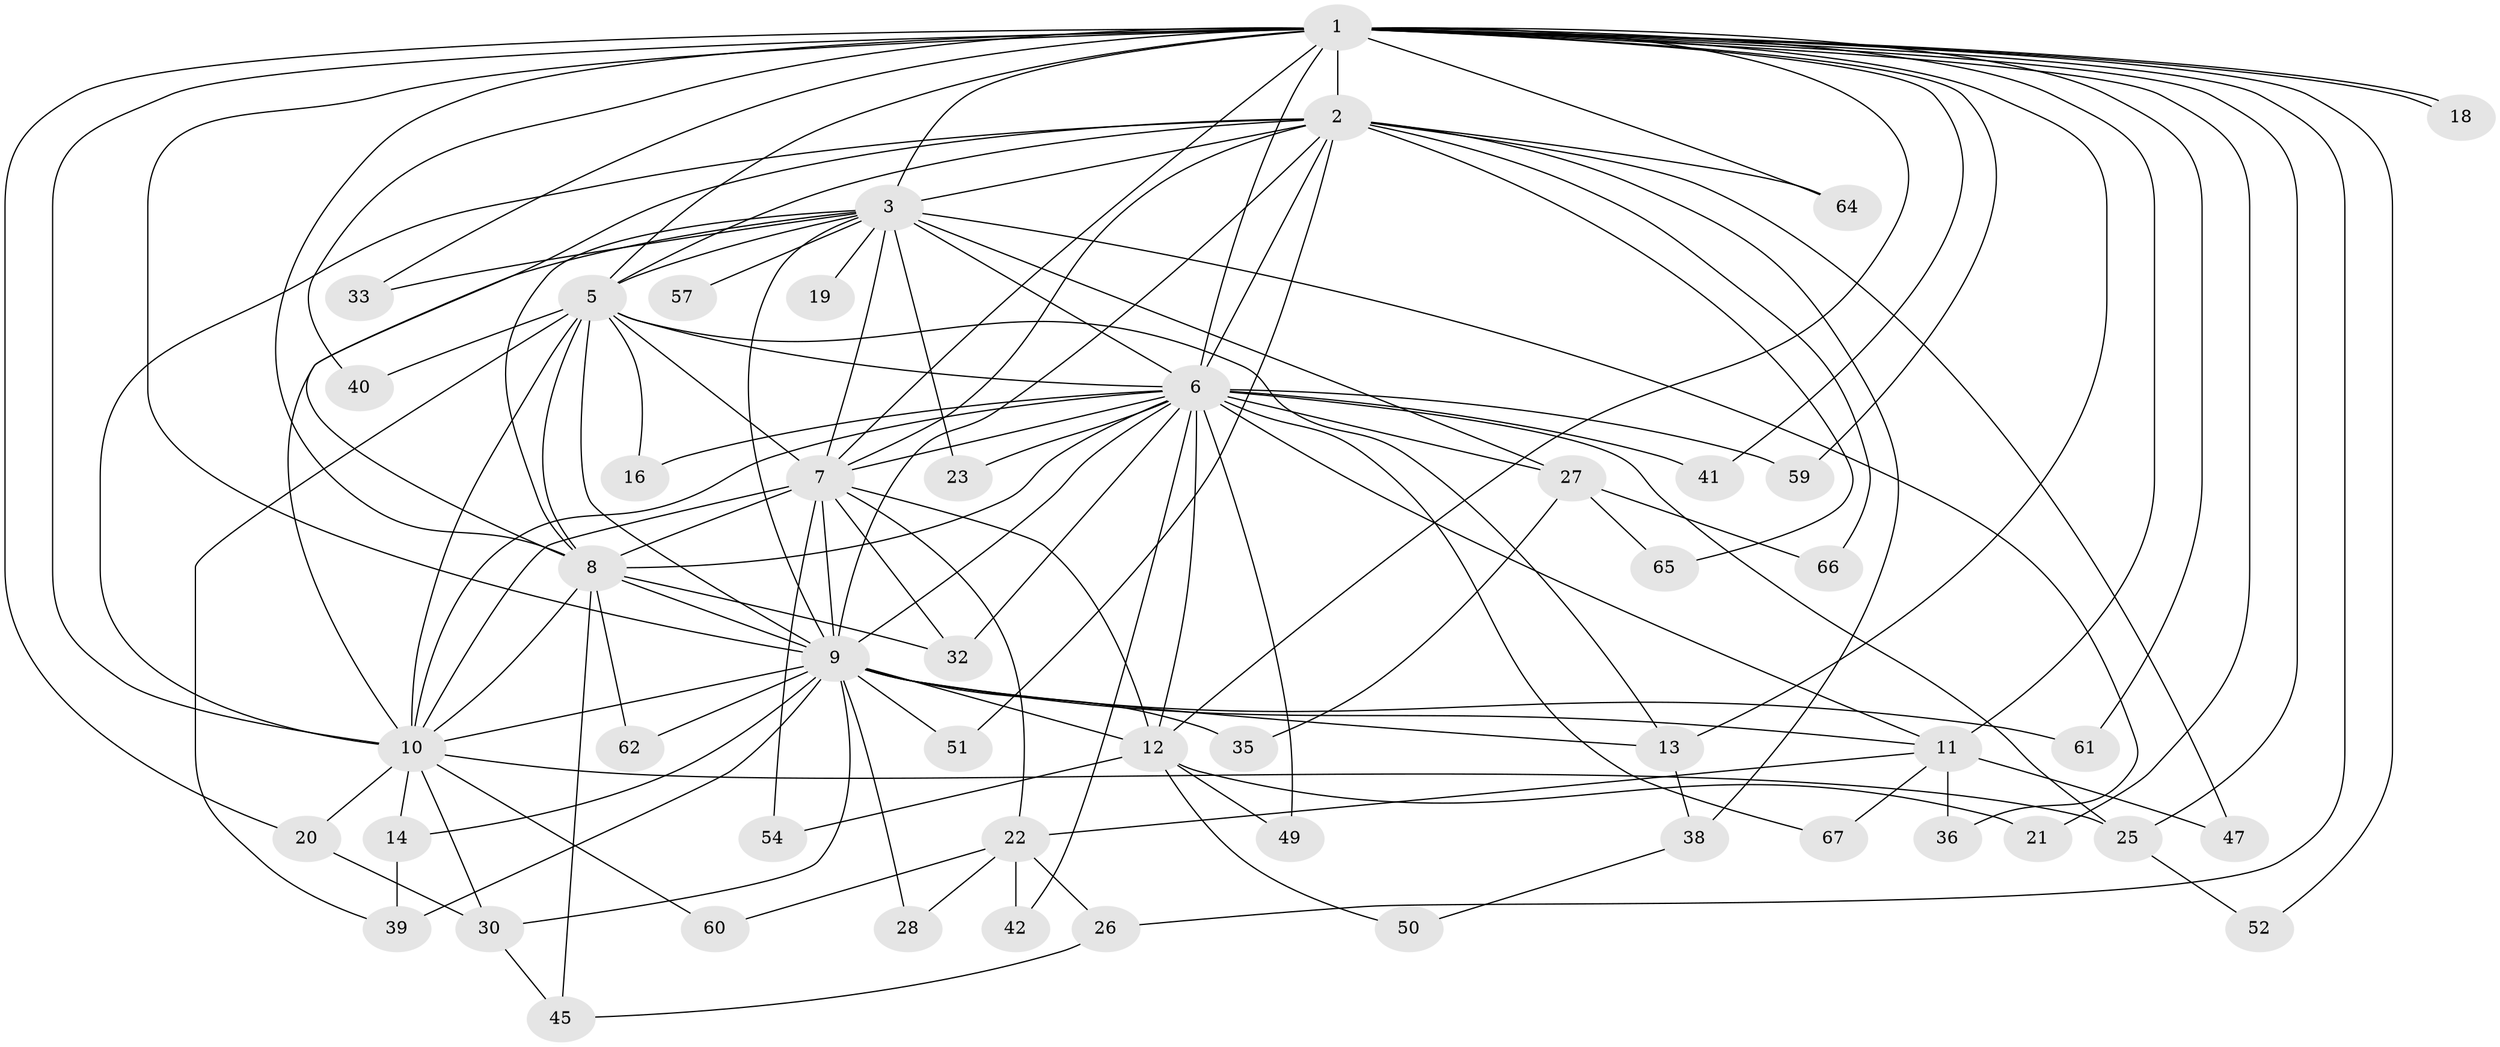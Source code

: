 // original degree distribution, {27: 0.014705882352941176, 17: 0.029411764705882353, 10: 0.014705882352941176, 14: 0.014705882352941176, 24: 0.014705882352941176, 13: 0.029411764705882353, 20: 0.014705882352941176, 16: 0.014705882352941176, 5: 0.029411764705882353, 9: 0.014705882352941176, 3: 0.14705882352941177, 2: 0.5882352941176471, 6: 0.014705882352941176, 4: 0.058823529411764705}
// Generated by graph-tools (version 1.1) at 2025/11/02/27/25 16:11:08]
// undirected, 50 vertices, 125 edges
graph export_dot {
graph [start="1"]
  node [color=gray90,style=filled];
  1 [super="+63"];
  2 [super="+24"];
  3 [super="+4"];
  5 [super="+34"];
  6 [super="+15"];
  7 [super="+53"];
  8;
  9 [super="+17"];
  10 [super="+46"];
  11 [super="+31"];
  12 [super="+58"];
  13 [super="+29"];
  14;
  16;
  18;
  19;
  20;
  21;
  22;
  23;
  25 [super="+37"];
  26 [super="+48"];
  27 [super="+55"];
  28;
  30 [super="+44"];
  32 [super="+56"];
  33;
  35;
  36;
  38 [super="+68"];
  39 [super="+43"];
  40;
  41;
  42;
  45;
  47;
  49;
  50;
  51;
  52;
  54;
  57;
  59;
  60;
  61;
  62;
  64;
  65;
  66;
  67;
  1 -- 2 [weight=2];
  1 -- 3 [weight=2];
  1 -- 5;
  1 -- 6;
  1 -- 7;
  1 -- 8 [weight=2];
  1 -- 9;
  1 -- 10;
  1 -- 11;
  1 -- 12;
  1 -- 18;
  1 -- 18;
  1 -- 20;
  1 -- 21;
  1 -- 25;
  1 -- 26;
  1 -- 33;
  1 -- 40;
  1 -- 41;
  1 -- 52;
  1 -- 59;
  1 -- 61;
  1 -- 64;
  1 -- 13;
  2 -- 3 [weight=2];
  2 -- 5;
  2 -- 6;
  2 -- 7;
  2 -- 8;
  2 -- 9;
  2 -- 10;
  2 -- 38 [weight=2];
  2 -- 47;
  2 -- 51;
  2 -- 64;
  2 -- 65;
  2 -- 66;
  3 -- 5 [weight=2];
  3 -- 6 [weight=2];
  3 -- 7 [weight=2];
  3 -- 8 [weight=2];
  3 -- 9 [weight=2];
  3 -- 10 [weight=2];
  3 -- 27 [weight=2];
  3 -- 33;
  3 -- 36;
  3 -- 19;
  3 -- 23;
  3 -- 57;
  5 -- 6;
  5 -- 7;
  5 -- 8;
  5 -- 9;
  5 -- 10 [weight=2];
  5 -- 13;
  5 -- 16;
  5 -- 40;
  5 -- 39;
  6 -- 7;
  6 -- 8;
  6 -- 9;
  6 -- 10;
  6 -- 12 [weight=2];
  6 -- 16;
  6 -- 23;
  6 -- 41;
  6 -- 42;
  6 -- 49;
  6 -- 59;
  6 -- 67;
  6 -- 32;
  6 -- 27;
  6 -- 11;
  6 -- 25;
  7 -- 8;
  7 -- 9;
  7 -- 10;
  7 -- 22;
  7 -- 32;
  7 -- 54;
  7 -- 12;
  8 -- 9;
  8 -- 10;
  8 -- 32;
  8 -- 45;
  8 -- 62;
  9 -- 10;
  9 -- 11;
  9 -- 13;
  9 -- 14;
  9 -- 28;
  9 -- 30;
  9 -- 35;
  9 -- 39;
  9 -- 51;
  9 -- 61;
  9 -- 62;
  9 -- 12;
  10 -- 14;
  10 -- 20;
  10 -- 25 [weight=2];
  10 -- 60;
  10 -- 30;
  11 -- 22;
  11 -- 67;
  11 -- 36;
  11 -- 47;
  12 -- 21;
  12 -- 49;
  12 -- 50;
  12 -- 54;
  13 -- 38;
  14 -- 39;
  20 -- 30;
  22 -- 26;
  22 -- 28;
  22 -- 42;
  22 -- 60;
  25 -- 52;
  26 -- 45;
  27 -- 35;
  27 -- 65;
  27 -- 66;
  30 -- 45;
  38 -- 50;
}
